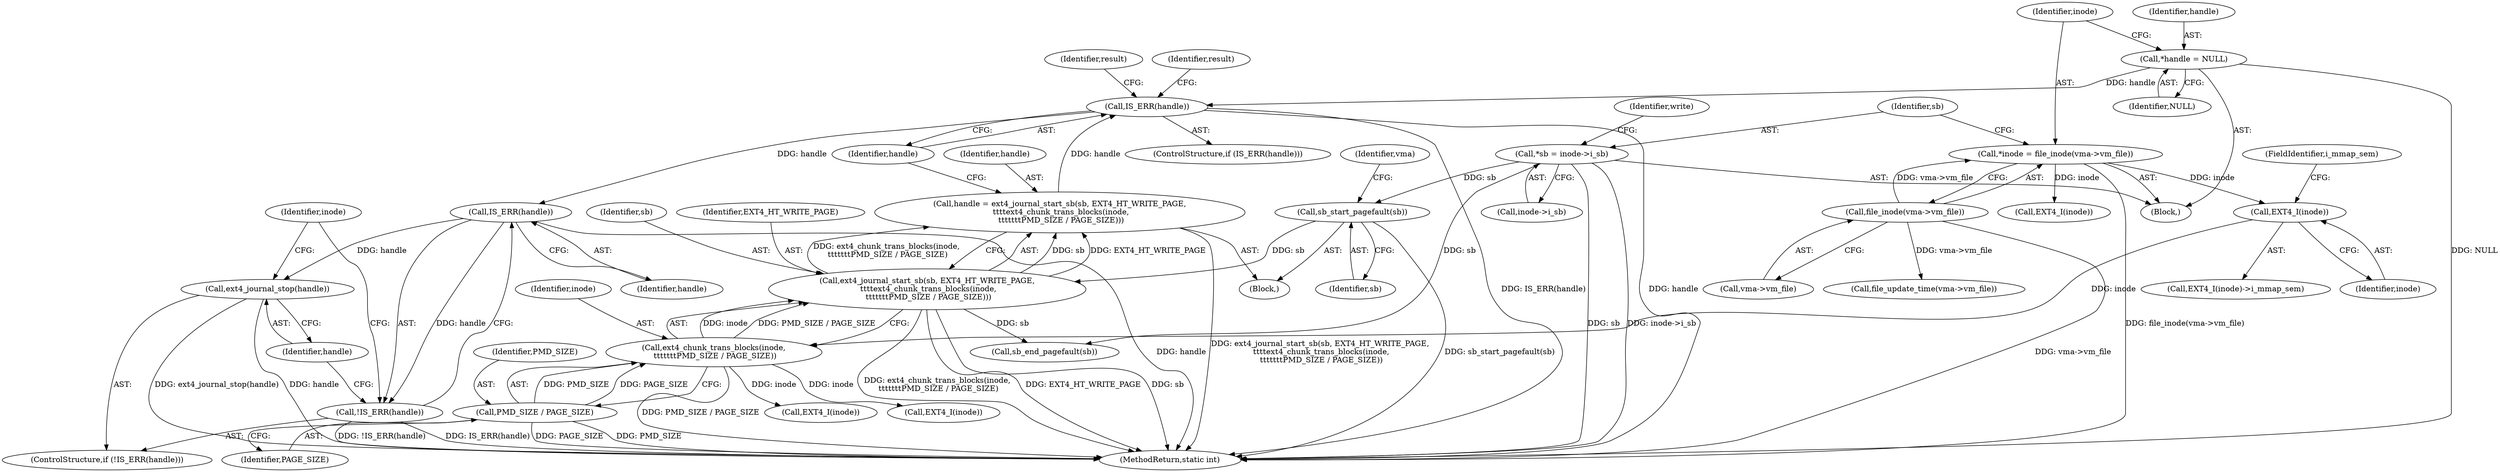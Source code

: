 digraph "0_linux_ea3d7209ca01da209cda6f0dea8be9cc4b7a933b_4@pointer" {
"1000163" [label="(Call,IS_ERR(handle))"];
"1000145" [label="(Call,handle = ext4_journal_start_sb(sb, EXT4_HT_WRITE_PAGE,\n \t\t\t\text4_chunk_trans_blocks(inode,\n \t\t\t\t\t\t\tPMD_SIZE / PAGE_SIZE)))"];
"1000147" [label="(Call,ext4_journal_start_sb(sb, EXT4_HT_WRITE_PAGE,\n \t\t\t\text4_chunk_trans_blocks(inode,\n \t\t\t\t\t\t\tPMD_SIZE / PAGE_SIZE)))"];
"1000133" [label="(Call,sb_start_pagefault(sb))"];
"1000119" [label="(Call,*sb = inode->i_sb)"];
"1000150" [label="(Call,ext4_chunk_trans_blocks(inode,\n \t\t\t\t\t\t\tPMD_SIZE / PAGE_SIZE))"];
"1000142" [label="(Call,EXT4_I(inode))"];
"1000112" [label="(Call,*inode = file_inode(vma->vm_file))"];
"1000114" [label="(Call,file_inode(vma->vm_file))"];
"1000152" [label="(Call,PMD_SIZE / PAGE_SIZE)"];
"1000108" [label="(Call,*handle = NULL)"];
"1000183" [label="(Call,IS_ERR(handle))"];
"1000182" [label="(Call,!IS_ERR(handle))"];
"1000185" [label="(Call,ext4_journal_stop(handle))"];
"1000182" [label="(Call,!IS_ERR(handle))"];
"1000166" [label="(Identifier,result)"];
"1000126" [label="(Identifier,write)"];
"1000151" [label="(Identifier,inode)"];
"1000186" [label="(Identifier,handle)"];
"1000191" [label="(Identifier,inode)"];
"1000137" [label="(Identifier,vma)"];
"1000143" [label="(Identifier,inode)"];
"1000204" [label="(MethodReturn,static int)"];
"1000141" [label="(Call,EXT4_I(inode)->i_mmap_sem)"];
"1000109" [label="(Identifier,handle)"];
"1000110" [label="(Identifier,NULL)"];
"1000113" [label="(Identifier,inode)"];
"1000120" [label="(Identifier,sb)"];
"1000190" [label="(Call,EXT4_I(inode))"];
"1000184" [label="(Identifier,handle)"];
"1000142" [label="(Call,EXT4_I(inode))"];
"1000164" [label="(Identifier,handle)"];
"1000119" [label="(Call,*sb = inode->i_sb)"];
"1000148" [label="(Identifier,sb)"];
"1000108" [label="(Call,*handle = NULL)"];
"1000147" [label="(Call,ext4_journal_start_sb(sb, EXT4_HT_WRITE_PAGE,\n \t\t\t\text4_chunk_trans_blocks(inode,\n \t\t\t\t\t\t\tPMD_SIZE / PAGE_SIZE)))"];
"1000135" [label="(Call,file_update_time(vma->vm_file))"];
"1000146" [label="(Identifier,handle)"];
"1000183" [label="(Call,IS_ERR(handle))"];
"1000153" [label="(Identifier,PMD_SIZE)"];
"1000133" [label="(Call,sb_start_pagefault(sb))"];
"1000159" [label="(Call,EXT4_I(inode))"];
"1000162" [label="(ControlStructure,if (IS_ERR(handle)))"];
"1000112" [label="(Call,*inode = file_inode(vma->vm_file))"];
"1000163" [label="(Call,IS_ERR(handle))"];
"1000149" [label="(Identifier,EXT4_HT_WRITE_PAGE)"];
"1000115" [label="(Call,vma->vm_file)"];
"1000154" [label="(Identifier,PAGE_SIZE)"];
"1000134" [label="(Identifier,sb)"];
"1000170" [label="(Identifier,result)"];
"1000132" [label="(Block,)"];
"1000152" [label="(Call,PMD_SIZE / PAGE_SIZE)"];
"1000114" [label="(Call,file_inode(vma->vm_file))"];
"1000145" [label="(Call,handle = ext4_journal_start_sb(sb, EXT4_HT_WRITE_PAGE,\n \t\t\t\text4_chunk_trans_blocks(inode,\n \t\t\t\t\t\t\tPMD_SIZE / PAGE_SIZE)))"];
"1000150" [label="(Call,ext4_chunk_trans_blocks(inode,\n \t\t\t\t\t\t\tPMD_SIZE / PAGE_SIZE))"];
"1000105" [label="(Block,)"];
"1000185" [label="(Call,ext4_journal_stop(handle))"];
"1000199" [label="(Call,EXT4_I(inode))"];
"1000193" [label="(Call,sb_end_pagefault(sb))"];
"1000121" [label="(Call,inode->i_sb)"];
"1000181" [label="(ControlStructure,if (!IS_ERR(handle)))"];
"1000144" [label="(FieldIdentifier,i_mmap_sem)"];
"1000163" -> "1000162"  [label="AST: "];
"1000163" -> "1000164"  [label="CFG: "];
"1000164" -> "1000163"  [label="AST: "];
"1000166" -> "1000163"  [label="CFG: "];
"1000170" -> "1000163"  [label="CFG: "];
"1000163" -> "1000204"  [label="DDG: handle"];
"1000163" -> "1000204"  [label="DDG: IS_ERR(handle)"];
"1000145" -> "1000163"  [label="DDG: handle"];
"1000108" -> "1000163"  [label="DDG: handle"];
"1000163" -> "1000183"  [label="DDG: handle"];
"1000145" -> "1000132"  [label="AST: "];
"1000145" -> "1000147"  [label="CFG: "];
"1000146" -> "1000145"  [label="AST: "];
"1000147" -> "1000145"  [label="AST: "];
"1000164" -> "1000145"  [label="CFG: "];
"1000145" -> "1000204"  [label="DDG: ext4_journal_start_sb(sb, EXT4_HT_WRITE_PAGE,\n \t\t\t\text4_chunk_trans_blocks(inode,\n \t\t\t\t\t\t\tPMD_SIZE / PAGE_SIZE))"];
"1000147" -> "1000145"  [label="DDG: sb"];
"1000147" -> "1000145"  [label="DDG: EXT4_HT_WRITE_PAGE"];
"1000147" -> "1000145"  [label="DDG: ext4_chunk_trans_blocks(inode,\n \t\t\t\t\t\t\tPMD_SIZE / PAGE_SIZE)"];
"1000147" -> "1000150"  [label="CFG: "];
"1000148" -> "1000147"  [label="AST: "];
"1000149" -> "1000147"  [label="AST: "];
"1000150" -> "1000147"  [label="AST: "];
"1000147" -> "1000204"  [label="DDG: EXT4_HT_WRITE_PAGE"];
"1000147" -> "1000204"  [label="DDG: sb"];
"1000147" -> "1000204"  [label="DDG: ext4_chunk_trans_blocks(inode,\n \t\t\t\t\t\t\tPMD_SIZE / PAGE_SIZE)"];
"1000133" -> "1000147"  [label="DDG: sb"];
"1000150" -> "1000147"  [label="DDG: inode"];
"1000150" -> "1000147"  [label="DDG: PMD_SIZE / PAGE_SIZE"];
"1000147" -> "1000193"  [label="DDG: sb"];
"1000133" -> "1000132"  [label="AST: "];
"1000133" -> "1000134"  [label="CFG: "];
"1000134" -> "1000133"  [label="AST: "];
"1000137" -> "1000133"  [label="CFG: "];
"1000133" -> "1000204"  [label="DDG: sb_start_pagefault(sb)"];
"1000119" -> "1000133"  [label="DDG: sb"];
"1000119" -> "1000105"  [label="AST: "];
"1000119" -> "1000121"  [label="CFG: "];
"1000120" -> "1000119"  [label="AST: "];
"1000121" -> "1000119"  [label="AST: "];
"1000126" -> "1000119"  [label="CFG: "];
"1000119" -> "1000204"  [label="DDG: inode->i_sb"];
"1000119" -> "1000204"  [label="DDG: sb"];
"1000119" -> "1000193"  [label="DDG: sb"];
"1000150" -> "1000152"  [label="CFG: "];
"1000151" -> "1000150"  [label="AST: "];
"1000152" -> "1000150"  [label="AST: "];
"1000150" -> "1000204"  [label="DDG: PMD_SIZE / PAGE_SIZE"];
"1000142" -> "1000150"  [label="DDG: inode"];
"1000152" -> "1000150"  [label="DDG: PMD_SIZE"];
"1000152" -> "1000150"  [label="DDG: PAGE_SIZE"];
"1000150" -> "1000190"  [label="DDG: inode"];
"1000150" -> "1000199"  [label="DDG: inode"];
"1000142" -> "1000141"  [label="AST: "];
"1000142" -> "1000143"  [label="CFG: "];
"1000143" -> "1000142"  [label="AST: "];
"1000144" -> "1000142"  [label="CFG: "];
"1000112" -> "1000142"  [label="DDG: inode"];
"1000112" -> "1000105"  [label="AST: "];
"1000112" -> "1000114"  [label="CFG: "];
"1000113" -> "1000112"  [label="AST: "];
"1000114" -> "1000112"  [label="AST: "];
"1000120" -> "1000112"  [label="CFG: "];
"1000112" -> "1000204"  [label="DDG: file_inode(vma->vm_file)"];
"1000114" -> "1000112"  [label="DDG: vma->vm_file"];
"1000112" -> "1000159"  [label="DDG: inode"];
"1000114" -> "1000115"  [label="CFG: "];
"1000115" -> "1000114"  [label="AST: "];
"1000114" -> "1000204"  [label="DDG: vma->vm_file"];
"1000114" -> "1000135"  [label="DDG: vma->vm_file"];
"1000152" -> "1000154"  [label="CFG: "];
"1000153" -> "1000152"  [label="AST: "];
"1000154" -> "1000152"  [label="AST: "];
"1000152" -> "1000204"  [label="DDG: PAGE_SIZE"];
"1000152" -> "1000204"  [label="DDG: PMD_SIZE"];
"1000108" -> "1000105"  [label="AST: "];
"1000108" -> "1000110"  [label="CFG: "];
"1000109" -> "1000108"  [label="AST: "];
"1000110" -> "1000108"  [label="AST: "];
"1000113" -> "1000108"  [label="CFG: "];
"1000108" -> "1000204"  [label="DDG: NULL"];
"1000183" -> "1000182"  [label="AST: "];
"1000183" -> "1000184"  [label="CFG: "];
"1000184" -> "1000183"  [label="AST: "];
"1000182" -> "1000183"  [label="CFG: "];
"1000183" -> "1000204"  [label="DDG: handle"];
"1000183" -> "1000182"  [label="DDG: handle"];
"1000183" -> "1000185"  [label="DDG: handle"];
"1000182" -> "1000181"  [label="AST: "];
"1000186" -> "1000182"  [label="CFG: "];
"1000191" -> "1000182"  [label="CFG: "];
"1000182" -> "1000204"  [label="DDG: !IS_ERR(handle)"];
"1000182" -> "1000204"  [label="DDG: IS_ERR(handle)"];
"1000185" -> "1000181"  [label="AST: "];
"1000185" -> "1000186"  [label="CFG: "];
"1000186" -> "1000185"  [label="AST: "];
"1000191" -> "1000185"  [label="CFG: "];
"1000185" -> "1000204"  [label="DDG: ext4_journal_stop(handle)"];
"1000185" -> "1000204"  [label="DDG: handle"];
}
